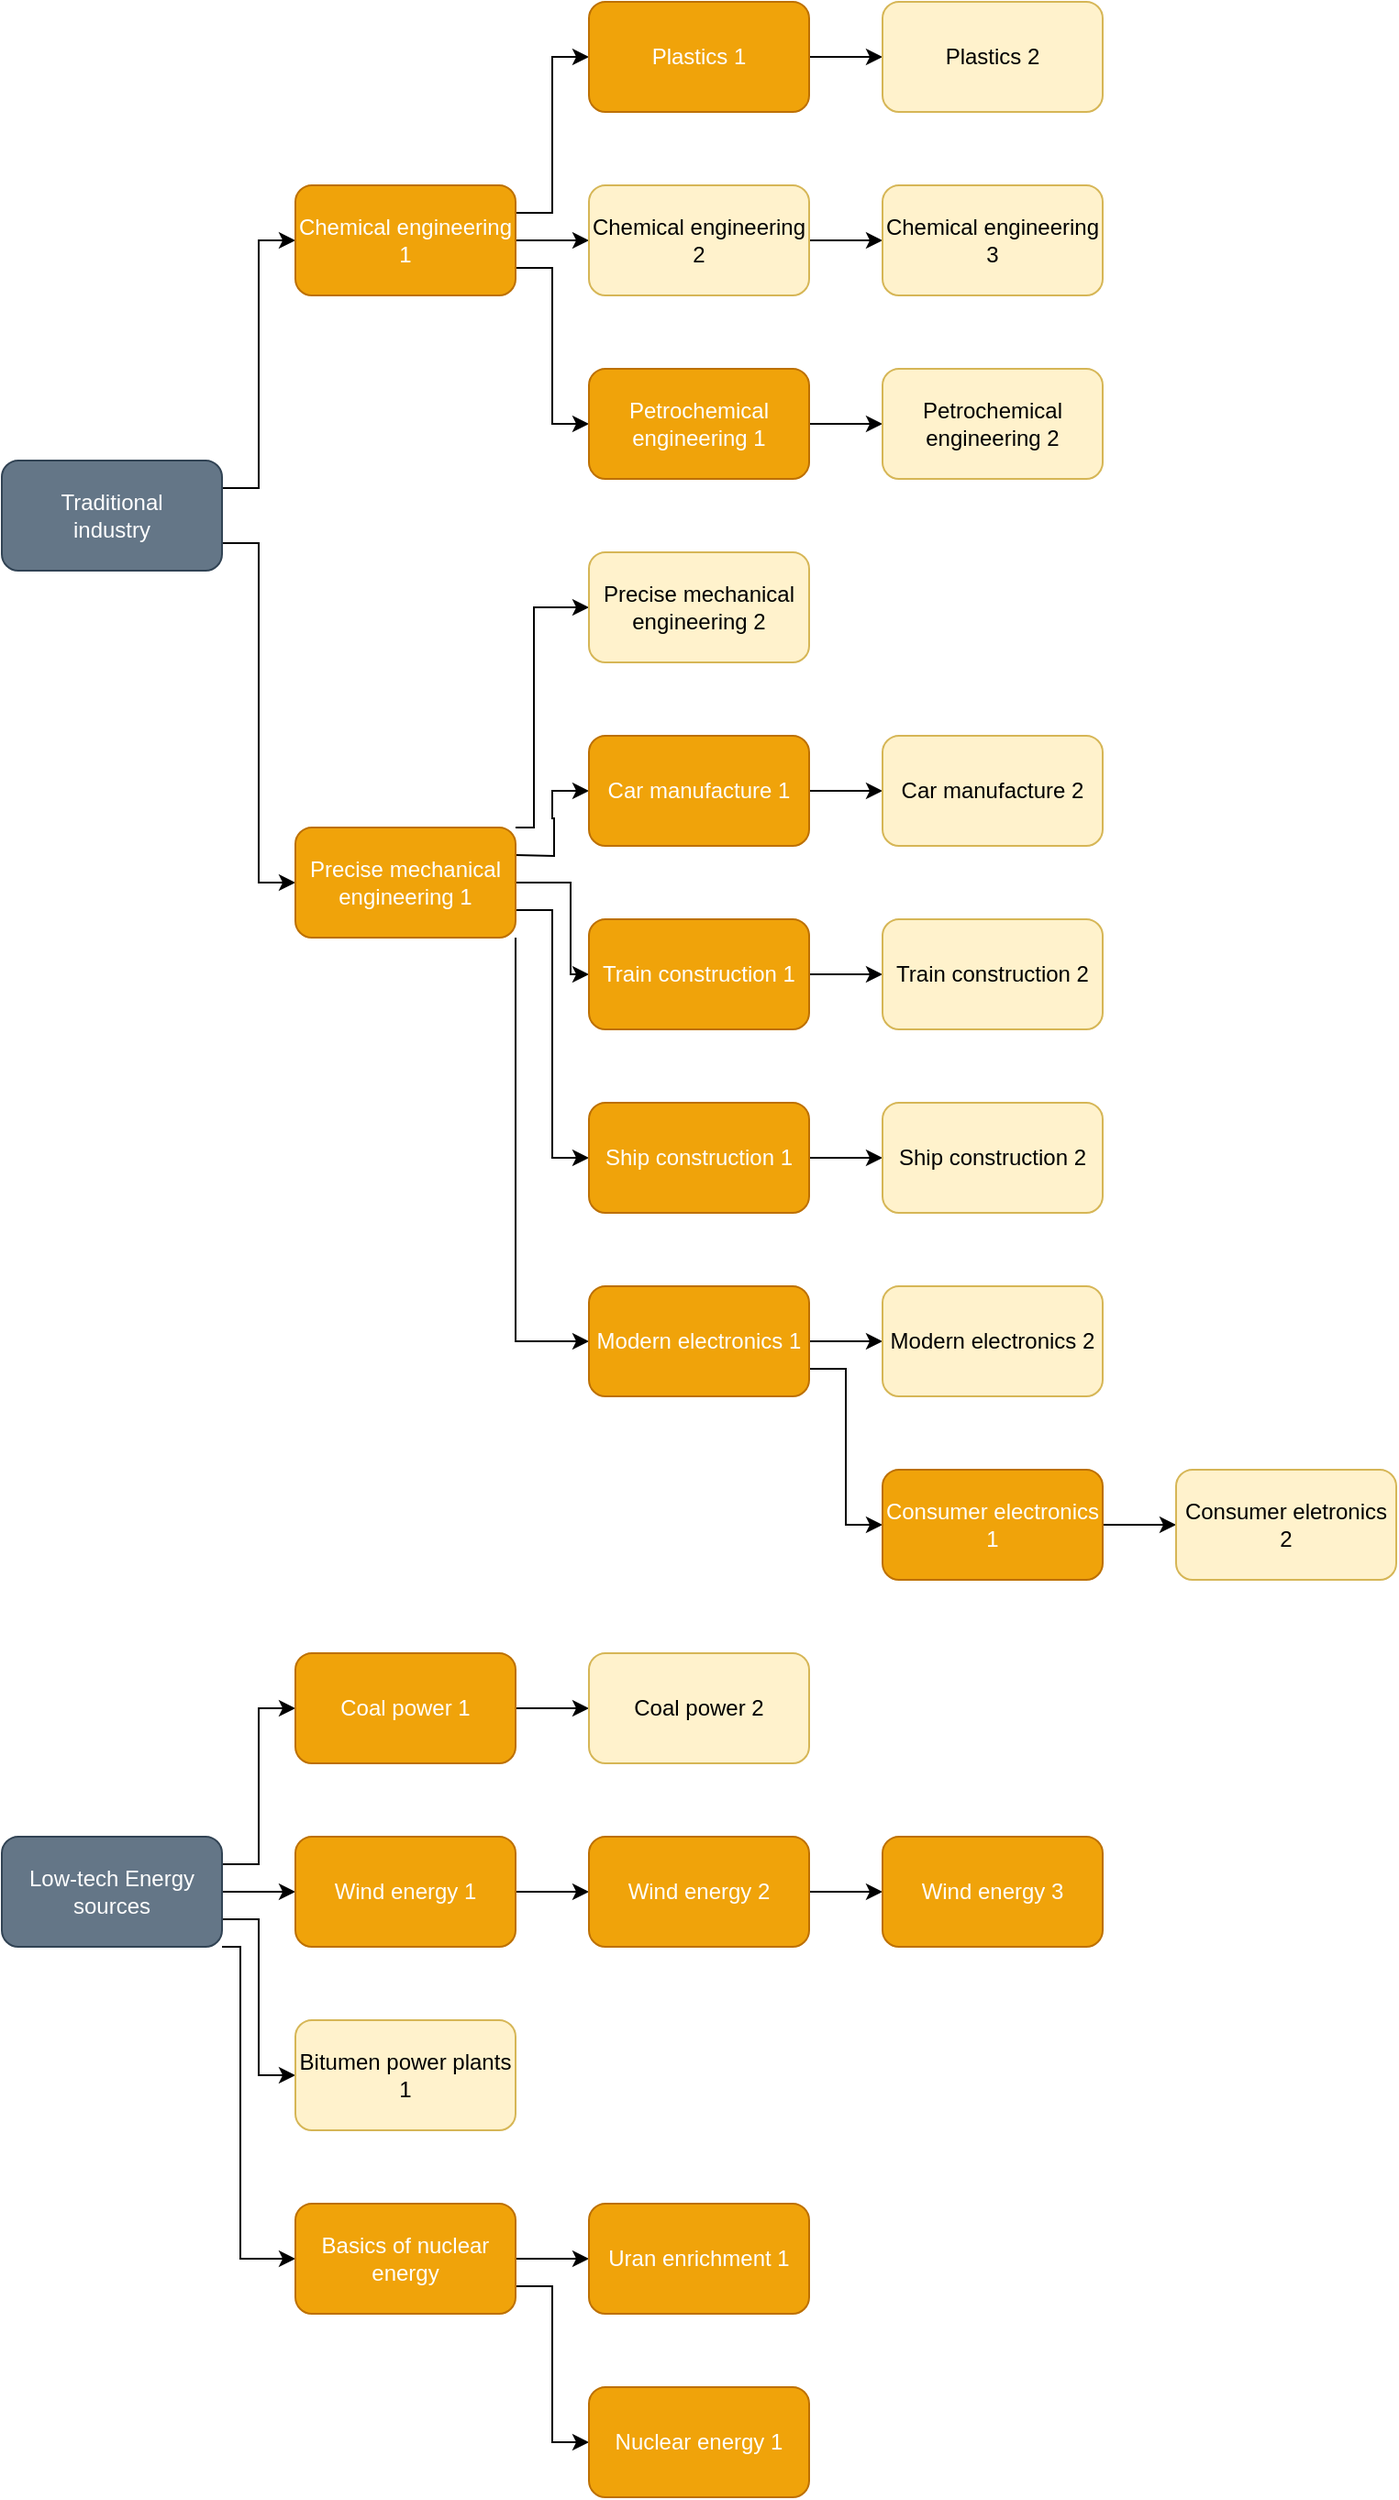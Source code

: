 <mxfile version="12.9.14" type="device"><diagram id="AmoWRQ9SpihlMvRNthdE" name="Page-1"><mxGraphModel dx="1038" dy="575" grid="1" gridSize="10" guides="1" tooltips="1" connect="1" arrows="1" fold="1" page="1" pageScale="1" pageWidth="850" pageHeight="1100" math="0" shadow="0"><root><mxCell id="0"/><mxCell id="1" parent="0"/><mxCell id="L4Dp0yOCjEHix8L39NVq-34" style="edgeStyle=orthogonalEdgeStyle;rounded=0;orthogonalLoop=1;jettySize=auto;html=1;exitX=1;exitY=0.25;exitDx=0;exitDy=0;entryX=0;entryY=0.5;entryDx=0;entryDy=0;" parent="1" source="dSpHmt5NpHa4kcUaPkUB-17" target="L4Dp0yOCjEHix8L39NVq-1" edge="1"><mxGeometry relative="1" as="geometry"/></mxCell><mxCell id="L4Dp0yOCjEHix8L39NVq-35" style="edgeStyle=orthogonalEdgeStyle;rounded=0;orthogonalLoop=1;jettySize=auto;html=1;exitX=1;exitY=0.75;exitDx=0;exitDy=0;entryX=0;entryY=0.5;entryDx=0;entryDy=0;" parent="1" source="dSpHmt5NpHa4kcUaPkUB-17" target="L4Dp0yOCjEHix8L39NVq-19" edge="1"><mxGeometry relative="1" as="geometry"/></mxCell><mxCell id="dSpHmt5NpHa4kcUaPkUB-17" value="&lt;div&gt;Traditional&lt;/div&gt;&lt;div&gt;industry&lt;br&gt;&lt;/div&gt;" style="rounded=1;whiteSpace=wrap;html=1;fillColor=#647687;strokeColor=#314354;fontColor=#ffffff;" parent="1" vertex="1"><mxGeometry x="40" y="510" width="120" height="60" as="geometry"/></mxCell><mxCell id="L4Dp0yOCjEHix8L39NVq-13" style="edgeStyle=orthogonalEdgeStyle;rounded=0;orthogonalLoop=1;jettySize=auto;html=1;exitX=1;exitY=0.75;exitDx=0;exitDy=0;entryX=0;entryY=0.5;entryDx=0;entryDy=0;" parent="1" source="L4Dp0yOCjEHix8L39NVq-1" target="L4Dp0yOCjEHix8L39NVq-11" edge="1"><mxGeometry relative="1" as="geometry"/></mxCell><mxCell id="L4Dp0yOCjEHix8L39NVq-14" style="edgeStyle=orthogonalEdgeStyle;rounded=0;orthogonalLoop=1;jettySize=auto;html=1;exitX=1;exitY=0.5;exitDx=0;exitDy=0;" parent="1" source="L4Dp0yOCjEHix8L39NVq-1" target="L4Dp0yOCjEHix8L39NVq-5" edge="1"><mxGeometry relative="1" as="geometry"/></mxCell><mxCell id="L4Dp0yOCjEHix8L39NVq-15" style="edgeStyle=orthogonalEdgeStyle;rounded=0;orthogonalLoop=1;jettySize=auto;html=1;exitX=1;exitY=0.25;exitDx=0;exitDy=0;entryX=0;entryY=0.5;entryDx=0;entryDy=0;" parent="1" source="L4Dp0yOCjEHix8L39NVq-1" target="L4Dp0yOCjEHix8L39NVq-7" edge="1"><mxGeometry relative="1" as="geometry"/></mxCell><mxCell id="L4Dp0yOCjEHix8L39NVq-1" value="Chemical engineering 1" style="rounded=1;whiteSpace=wrap;html=1;fillColor=#f0a30a;strokeColor=#BD7000;fontColor=#ffffff;" parent="1" vertex="1"><mxGeometry x="200" y="360" width="120" height="60" as="geometry"/></mxCell><mxCell id="L4Dp0yOCjEHix8L39NVq-17" style="edgeStyle=orthogonalEdgeStyle;rounded=0;orthogonalLoop=1;jettySize=auto;html=1;exitX=1;exitY=0.5;exitDx=0;exitDy=0;" parent="1" source="L4Dp0yOCjEHix8L39NVq-5" target="L4Dp0yOCjEHix8L39NVq-6" edge="1"><mxGeometry relative="1" as="geometry"/></mxCell><mxCell id="L4Dp0yOCjEHix8L39NVq-5" value="Chemical engineering 2" style="rounded=1;whiteSpace=wrap;html=1;fillColor=#fff2cc;strokeColor=#d6b656;" parent="1" vertex="1"><mxGeometry x="360" y="360" width="120" height="60" as="geometry"/></mxCell><mxCell id="L4Dp0yOCjEHix8L39NVq-6" value="&lt;div&gt;Chemical engineering 3&lt;/div&gt;" style="rounded=1;whiteSpace=wrap;html=1;fillColor=#fff2cc;strokeColor=#d6b656;" parent="1" vertex="1"><mxGeometry x="520" y="360" width="120" height="60" as="geometry"/></mxCell><mxCell id="L4Dp0yOCjEHix8L39NVq-16" style="edgeStyle=orthogonalEdgeStyle;rounded=0;orthogonalLoop=1;jettySize=auto;html=1;exitX=1;exitY=0.5;exitDx=0;exitDy=0;" parent="1" source="L4Dp0yOCjEHix8L39NVq-7" target="L4Dp0yOCjEHix8L39NVq-8" edge="1"><mxGeometry relative="1" as="geometry"/></mxCell><mxCell id="L4Dp0yOCjEHix8L39NVq-7" value="&lt;div&gt;Plastics 1&lt;/div&gt;" style="rounded=1;whiteSpace=wrap;html=1;fillColor=#f0a30a;strokeColor=#BD7000;fontColor=#ffffff;" parent="1" vertex="1"><mxGeometry x="360" y="260" width="120" height="60" as="geometry"/></mxCell><mxCell id="L4Dp0yOCjEHix8L39NVq-8" value="Plastics 2" style="rounded=1;whiteSpace=wrap;html=1;fillColor=#fff2cc;strokeColor=#d6b656;" parent="1" vertex="1"><mxGeometry x="520" y="260" width="120" height="60" as="geometry"/></mxCell><mxCell id="L4Dp0yOCjEHix8L39NVq-18" style="edgeStyle=orthogonalEdgeStyle;rounded=0;orthogonalLoop=1;jettySize=auto;html=1;exitX=1;exitY=0.5;exitDx=0;exitDy=0;entryX=0;entryY=0.5;entryDx=0;entryDy=0;" parent="1" source="L4Dp0yOCjEHix8L39NVq-11" target="L4Dp0yOCjEHix8L39NVq-12" edge="1"><mxGeometry relative="1" as="geometry"/></mxCell><mxCell id="L4Dp0yOCjEHix8L39NVq-11" value="Petrochemical engineering 1" style="rounded=1;whiteSpace=wrap;html=1;fillColor=#f0a30a;strokeColor=#BD7000;fontColor=#ffffff;" parent="1" vertex="1"><mxGeometry x="360" y="460" width="120" height="60" as="geometry"/></mxCell><mxCell id="L4Dp0yOCjEHix8L39NVq-12" value="&lt;div&gt;Petrochemical engineering 2&lt;/div&gt;" style="rounded=1;whiteSpace=wrap;html=1;fillColor=#fff2cc;strokeColor=#d6b656;" parent="1" vertex="1"><mxGeometry x="520" y="460" width="120" height="60" as="geometry"/></mxCell><mxCell id="L4Dp0yOCjEHix8L39NVq-27" style="edgeStyle=orthogonalEdgeStyle;rounded=0;orthogonalLoop=1;jettySize=auto;html=1;exitX=1;exitY=0;exitDx=0;exitDy=0;entryX=0;entryY=0.5;entryDx=0;entryDy=0;" parent="1" target="L4Dp0yOCjEHix8L39NVq-20" edge="1"><mxGeometry relative="1" as="geometry"><mxPoint x="320" y="710" as="sourcePoint"/><Array as="points"><mxPoint x="330" y="710"/><mxPoint x="330" y="590"/></Array></mxGeometry></mxCell><mxCell id="L4Dp0yOCjEHix8L39NVq-28" style="edgeStyle=orthogonalEdgeStyle;rounded=0;orthogonalLoop=1;jettySize=auto;html=1;exitX=1;exitY=0.25;exitDx=0;exitDy=0;entryX=0;entryY=0.5;entryDx=0;entryDy=0;" parent="1" target="L4Dp0yOCjEHix8L39NVq-21" edge="1"><mxGeometry relative="1" as="geometry"><mxPoint x="320" y="725" as="sourcePoint"/></mxGeometry></mxCell><mxCell id="fLpRAeb4y9avfq-aXsk6-3" style="edgeStyle=orthogonalEdgeStyle;rounded=0;orthogonalLoop=1;jettySize=auto;html=1;exitX=1;exitY=0.5;exitDx=0;exitDy=0;entryX=0;entryY=0.5;entryDx=0;entryDy=0;" edge="1" parent="1" source="L4Dp0yOCjEHix8L39NVq-19" target="L4Dp0yOCjEHix8L39NVq-23"><mxGeometry relative="1" as="geometry"><Array as="points"><mxPoint x="350" y="740"/><mxPoint x="350" y="790"/></Array></mxGeometry></mxCell><mxCell id="fLpRAeb4y9avfq-aXsk6-4" style="edgeStyle=orthogonalEdgeStyle;rounded=0;orthogonalLoop=1;jettySize=auto;html=1;exitX=1;exitY=0.75;exitDx=0;exitDy=0;entryX=0;entryY=0.5;entryDx=0;entryDy=0;" edge="1" parent="1" source="L4Dp0yOCjEHix8L39NVq-19" target="L4Dp0yOCjEHix8L39NVq-25"><mxGeometry relative="1" as="geometry"/></mxCell><mxCell id="fLpRAeb4y9avfq-aXsk6-5" style="edgeStyle=orthogonalEdgeStyle;rounded=0;orthogonalLoop=1;jettySize=auto;html=1;exitX=1;exitY=1;exitDx=0;exitDy=0;entryX=0;entryY=0.5;entryDx=0;entryDy=0;" edge="1" parent="1" source="L4Dp0yOCjEHix8L39NVq-19" target="fLpRAeb4y9avfq-aXsk6-1"><mxGeometry relative="1" as="geometry"/></mxCell><mxCell id="L4Dp0yOCjEHix8L39NVq-19" value="&lt;div&gt;Precise mechanical engineering 1&lt;/div&gt;" style="rounded=1;whiteSpace=wrap;html=1;fillColor=#f0a30a;strokeColor=#BD7000;fontColor=#ffffff;" parent="1" vertex="1"><mxGeometry x="200" y="710" width="120" height="60" as="geometry"/></mxCell><mxCell id="L4Dp0yOCjEHix8L39NVq-20" value="Precise mechanical engineering 2" style="rounded=1;whiteSpace=wrap;html=1;fillColor=#fff2cc;strokeColor=#d6b656;" parent="1" vertex="1"><mxGeometry x="360" y="560" width="120" height="60" as="geometry"/></mxCell><mxCell id="L4Dp0yOCjEHix8L39NVq-31" style="edgeStyle=orthogonalEdgeStyle;rounded=0;orthogonalLoop=1;jettySize=auto;html=1;exitX=1;exitY=0.5;exitDx=0;exitDy=0;entryX=0;entryY=0.5;entryDx=0;entryDy=0;" parent="1" source="L4Dp0yOCjEHix8L39NVq-21" target="L4Dp0yOCjEHix8L39NVq-22" edge="1"><mxGeometry relative="1" as="geometry"/></mxCell><mxCell id="L4Dp0yOCjEHix8L39NVq-21" value="Car manufacture 1" style="rounded=1;whiteSpace=wrap;html=1;fillColor=#f0a30a;strokeColor=#BD7000;fontColor=#ffffff;" parent="1" vertex="1"><mxGeometry x="360" y="660" width="120" height="60" as="geometry"/></mxCell><mxCell id="L4Dp0yOCjEHix8L39NVq-22" value="Car manufacture 2" style="rounded=1;whiteSpace=wrap;html=1;fillColor=#fff2cc;strokeColor=#d6b656;" parent="1" vertex="1"><mxGeometry x="520" y="660" width="120" height="60" as="geometry"/></mxCell><mxCell id="L4Dp0yOCjEHix8L39NVq-32" style="edgeStyle=orthogonalEdgeStyle;rounded=0;orthogonalLoop=1;jettySize=auto;html=1;exitX=1;exitY=0.5;exitDx=0;exitDy=0;entryX=0;entryY=0.5;entryDx=0;entryDy=0;" parent="1" source="L4Dp0yOCjEHix8L39NVq-23" target="L4Dp0yOCjEHix8L39NVq-24" edge="1"><mxGeometry relative="1" as="geometry"/></mxCell><mxCell id="L4Dp0yOCjEHix8L39NVq-23" value="Train construction 1" style="rounded=1;whiteSpace=wrap;html=1;fillColor=#f0a30a;strokeColor=#BD7000;fontColor=#ffffff;" parent="1" vertex="1"><mxGeometry x="360" y="760" width="120" height="60" as="geometry"/></mxCell><mxCell id="L4Dp0yOCjEHix8L39NVq-24" value="Train construction 2" style="rounded=1;whiteSpace=wrap;html=1;fillColor=#fff2cc;strokeColor=#d6b656;" parent="1" vertex="1"><mxGeometry x="520" y="760" width="120" height="60" as="geometry"/></mxCell><mxCell id="L4Dp0yOCjEHix8L39NVq-33" style="edgeStyle=orthogonalEdgeStyle;rounded=0;orthogonalLoop=1;jettySize=auto;html=1;exitX=1;exitY=0.5;exitDx=0;exitDy=0;entryX=0;entryY=0.5;entryDx=0;entryDy=0;" parent="1" source="L4Dp0yOCjEHix8L39NVq-25" target="L4Dp0yOCjEHix8L39NVq-26" edge="1"><mxGeometry relative="1" as="geometry"/></mxCell><mxCell id="L4Dp0yOCjEHix8L39NVq-25" value="Ship construction 1" style="rounded=1;whiteSpace=wrap;html=1;fillColor=#f0a30a;strokeColor=#BD7000;fontColor=#ffffff;" parent="1" vertex="1"><mxGeometry x="360" y="860" width="120" height="60" as="geometry"/></mxCell><mxCell id="L4Dp0yOCjEHix8L39NVq-26" value="Ship construction 2" style="rounded=1;whiteSpace=wrap;html=1;fillColor=#fff2cc;strokeColor=#d6b656;" parent="1" vertex="1"><mxGeometry x="520" y="860" width="120" height="60" as="geometry"/></mxCell><mxCell id="fLpRAeb4y9avfq-aXsk6-6" style="edgeStyle=orthogonalEdgeStyle;rounded=0;orthogonalLoop=1;jettySize=auto;html=1;exitX=1;exitY=0.5;exitDx=0;exitDy=0;entryX=0;entryY=0.5;entryDx=0;entryDy=0;" edge="1" parent="1" source="fLpRAeb4y9avfq-aXsk6-1" target="fLpRAeb4y9avfq-aXsk6-2"><mxGeometry relative="1" as="geometry"/></mxCell><mxCell id="fLpRAeb4y9avfq-aXsk6-10" style="edgeStyle=orthogonalEdgeStyle;rounded=0;orthogonalLoop=1;jettySize=auto;html=1;exitX=1;exitY=0.75;exitDx=0;exitDy=0;entryX=0;entryY=0.5;entryDx=0;entryDy=0;" edge="1" parent="1" source="fLpRAeb4y9avfq-aXsk6-1" target="fLpRAeb4y9avfq-aXsk6-7"><mxGeometry relative="1" as="geometry"/></mxCell><mxCell id="fLpRAeb4y9avfq-aXsk6-1" value="Modern electronics 1" style="rounded=1;whiteSpace=wrap;html=1;fillColor=#f0a30a;strokeColor=#BD7000;fontColor=#ffffff;" vertex="1" parent="1"><mxGeometry x="360" y="960" width="120" height="60" as="geometry"/></mxCell><mxCell id="fLpRAeb4y9avfq-aXsk6-2" value="Modern electronics 2" style="rounded=1;whiteSpace=wrap;html=1;fillColor=#fff2cc;strokeColor=#d6b656;" vertex="1" parent="1"><mxGeometry x="520" y="960" width="120" height="60" as="geometry"/></mxCell><mxCell id="fLpRAeb4y9avfq-aXsk6-11" style="edgeStyle=orthogonalEdgeStyle;rounded=0;orthogonalLoop=1;jettySize=auto;html=1;exitX=1;exitY=0.5;exitDx=0;exitDy=0;entryX=0;entryY=0.5;entryDx=0;entryDy=0;" edge="1" parent="1" source="fLpRAeb4y9avfq-aXsk6-7" target="fLpRAeb4y9avfq-aXsk6-8"><mxGeometry relative="1" as="geometry"/></mxCell><mxCell id="fLpRAeb4y9avfq-aXsk6-7" value="Consumer electronics 1" style="rounded=1;whiteSpace=wrap;html=1;fillColor=#f0a30a;strokeColor=#BD7000;fontColor=#ffffff;" vertex="1" parent="1"><mxGeometry x="520" y="1060" width="120" height="60" as="geometry"/></mxCell><mxCell id="fLpRAeb4y9avfq-aXsk6-8" value="Consumer eletronics 2" style="rounded=1;whiteSpace=wrap;html=1;fillColor=#fff2cc;strokeColor=#d6b656;" vertex="1" parent="1"><mxGeometry x="680" y="1060" width="120" height="60" as="geometry"/></mxCell><mxCell id="fLpRAeb4y9avfq-aXsk6-24" style="edgeStyle=orthogonalEdgeStyle;rounded=0;orthogonalLoop=1;jettySize=auto;html=1;exitX=1;exitY=0.25;exitDx=0;exitDy=0;entryX=0;entryY=0.5;entryDx=0;entryDy=0;" edge="1" parent="1" source="fLpRAeb4y9avfq-aXsk6-12" target="fLpRAeb4y9avfq-aXsk6-13"><mxGeometry relative="1" as="geometry"/></mxCell><mxCell id="fLpRAeb4y9avfq-aXsk6-25" style="edgeStyle=orthogonalEdgeStyle;rounded=0;orthogonalLoop=1;jettySize=auto;html=1;exitX=1;exitY=0.5;exitDx=0;exitDy=0;entryX=0;entryY=0.5;entryDx=0;entryDy=0;" edge="1" parent="1" source="fLpRAeb4y9avfq-aXsk6-12" target="fLpRAeb4y9avfq-aXsk6-15"><mxGeometry relative="1" as="geometry"/></mxCell><mxCell id="fLpRAeb4y9avfq-aXsk6-26" style="edgeStyle=orthogonalEdgeStyle;rounded=0;orthogonalLoop=1;jettySize=auto;html=1;exitX=1;exitY=0.75;exitDx=0;exitDy=0;entryX=0;entryY=0.5;entryDx=0;entryDy=0;" edge="1" parent="1" source="fLpRAeb4y9avfq-aXsk6-12" target="fLpRAeb4y9avfq-aXsk6-20"><mxGeometry relative="1" as="geometry"/></mxCell><mxCell id="fLpRAeb4y9avfq-aXsk6-27" style="edgeStyle=orthogonalEdgeStyle;rounded=0;orthogonalLoop=1;jettySize=auto;html=1;exitX=1;exitY=1;exitDx=0;exitDy=0;entryX=0;entryY=0.5;entryDx=0;entryDy=0;" edge="1" parent="1" source="fLpRAeb4y9avfq-aXsk6-12" target="fLpRAeb4y9avfq-aXsk6-21"><mxGeometry relative="1" as="geometry"><Array as="points"><mxPoint x="170" y="1320"/><mxPoint x="170" y="1490"/></Array></mxGeometry></mxCell><mxCell id="fLpRAeb4y9avfq-aXsk6-12" value="Low-tech Energy sources" style="rounded=1;whiteSpace=wrap;html=1;fillColor=#647687;strokeColor=#314354;fontColor=#ffffff;" vertex="1" parent="1"><mxGeometry x="40" y="1260" width="120" height="60" as="geometry"/></mxCell><mxCell id="fLpRAeb4y9avfq-aXsk6-32" style="edgeStyle=orthogonalEdgeStyle;rounded=0;orthogonalLoop=1;jettySize=auto;html=1;exitX=1;exitY=0.5;exitDx=0;exitDy=0;entryX=0;entryY=0.5;entryDx=0;entryDy=0;" edge="1" parent="1" source="fLpRAeb4y9avfq-aXsk6-13" target="fLpRAeb4y9avfq-aXsk6-14"><mxGeometry relative="1" as="geometry"/></mxCell><mxCell id="fLpRAeb4y9avfq-aXsk6-13" value="Coal power 1" style="rounded=1;whiteSpace=wrap;html=1;fillColor=#f0a30a;strokeColor=#BD7000;fontColor=#ffffff;" vertex="1" parent="1"><mxGeometry x="200" y="1160" width="120" height="60" as="geometry"/></mxCell><mxCell id="fLpRAeb4y9avfq-aXsk6-14" value="Coal power 2" style="rounded=1;whiteSpace=wrap;html=1;fillColor=#fff2cc;strokeColor=#d6b656;" vertex="1" parent="1"><mxGeometry x="360" y="1160" width="120" height="60" as="geometry"/></mxCell><mxCell id="fLpRAeb4y9avfq-aXsk6-30" style="edgeStyle=orthogonalEdgeStyle;rounded=0;orthogonalLoop=1;jettySize=auto;html=1;exitX=1;exitY=0.5;exitDx=0;exitDy=0;entryX=0;entryY=0.5;entryDx=0;entryDy=0;" edge="1" parent="1" source="fLpRAeb4y9avfq-aXsk6-15" target="fLpRAeb4y9avfq-aXsk6-18"><mxGeometry relative="1" as="geometry"/></mxCell><mxCell id="fLpRAeb4y9avfq-aXsk6-15" value="Wind energy 1" style="rounded=1;whiteSpace=wrap;html=1;fillColor=#f0a30a;strokeColor=#BD7000;fontColor=#ffffff;" vertex="1" parent="1"><mxGeometry x="200" y="1260" width="120" height="60" as="geometry"/></mxCell><mxCell id="fLpRAeb4y9avfq-aXsk6-31" style="edgeStyle=orthogonalEdgeStyle;rounded=0;orthogonalLoop=1;jettySize=auto;html=1;exitX=1;exitY=0.5;exitDx=0;exitDy=0;" edge="1" parent="1" source="fLpRAeb4y9avfq-aXsk6-18" target="fLpRAeb4y9avfq-aXsk6-19"><mxGeometry relative="1" as="geometry"/></mxCell><mxCell id="fLpRAeb4y9avfq-aXsk6-18" value="Wind energy 2" style="rounded=1;whiteSpace=wrap;html=1;fillColor=#f0a30a;strokeColor=#BD7000;fontColor=#ffffff;" vertex="1" parent="1"><mxGeometry x="360" y="1260" width="120" height="60" as="geometry"/></mxCell><mxCell id="fLpRAeb4y9avfq-aXsk6-19" value="Wind energy 3" style="rounded=1;whiteSpace=wrap;html=1;fillColor=#f0a30a;strokeColor=#BD7000;fontColor=#ffffff;" vertex="1" parent="1"><mxGeometry x="520" y="1260" width="120" height="60" as="geometry"/></mxCell><mxCell id="fLpRAeb4y9avfq-aXsk6-20" value="Bitumen power plants 1" style="rounded=1;whiteSpace=wrap;html=1;fillColor=#fff2cc;strokeColor=#d6b656;" vertex="1" parent="1"><mxGeometry x="200" y="1360" width="120" height="60" as="geometry"/></mxCell><mxCell id="fLpRAeb4y9avfq-aXsk6-28" style="edgeStyle=orthogonalEdgeStyle;rounded=0;orthogonalLoop=1;jettySize=auto;html=1;exitX=1;exitY=0.5;exitDx=0;exitDy=0;entryX=0;entryY=0.5;entryDx=0;entryDy=0;" edge="1" parent="1" source="fLpRAeb4y9avfq-aXsk6-21" target="fLpRAeb4y9avfq-aXsk6-22"><mxGeometry relative="1" as="geometry"/></mxCell><mxCell id="fLpRAeb4y9avfq-aXsk6-29" style="edgeStyle=orthogonalEdgeStyle;rounded=0;orthogonalLoop=1;jettySize=auto;html=1;exitX=1;exitY=0.75;exitDx=0;exitDy=0;entryX=0;entryY=0.5;entryDx=0;entryDy=0;" edge="1" parent="1" source="fLpRAeb4y9avfq-aXsk6-21" target="fLpRAeb4y9avfq-aXsk6-23"><mxGeometry relative="1" as="geometry"/></mxCell><mxCell id="fLpRAeb4y9avfq-aXsk6-21" value="Basics of nuclear energy" style="rounded=1;whiteSpace=wrap;html=1;fillColor=#f0a30a;strokeColor=#BD7000;fontColor=#ffffff;" vertex="1" parent="1"><mxGeometry x="200" y="1460" width="120" height="60" as="geometry"/></mxCell><mxCell id="fLpRAeb4y9avfq-aXsk6-22" value="Uran enrichment 1" style="rounded=1;whiteSpace=wrap;html=1;fillColor=#f0a30a;strokeColor=#BD7000;fontColor=#ffffff;" vertex="1" parent="1"><mxGeometry x="360" y="1460" width="120" height="60" as="geometry"/></mxCell><mxCell id="fLpRAeb4y9avfq-aXsk6-23" value="Nuclear energy 1" style="rounded=1;whiteSpace=wrap;html=1;fillColor=#f0a30a;strokeColor=#BD7000;fontColor=#ffffff;" vertex="1" parent="1"><mxGeometry x="360" y="1560" width="120" height="60" as="geometry"/></mxCell></root></mxGraphModel></diagram></mxfile>